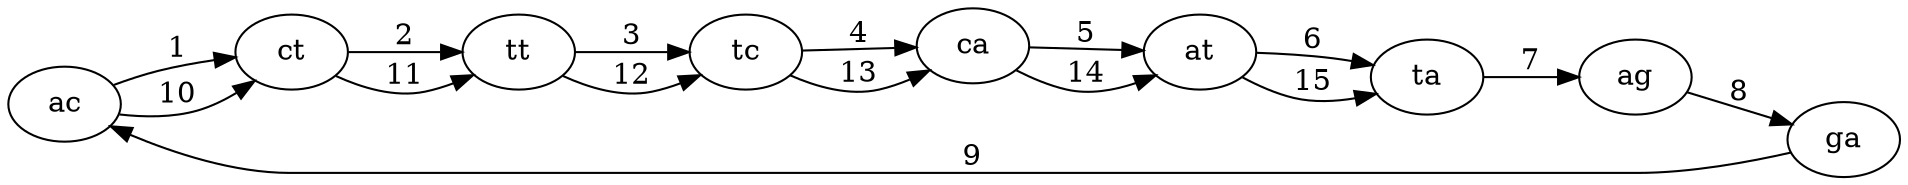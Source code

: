 digraph G
{
rankdir=LR
ac -> ct [color="black", label="1"];
ct -> tt [color="black", label="2"];
tt -> tc [color="black", label="3"];
tc -> ca [color="black", label="4"];
ca -> at [color="black", label="5"];
at -> ta [color="black", label="6"];
ta -> ag [color="black", label="7"];
ag -> ga [color="black", label="8"];
ga -> ac [color="black", label="9"];
ac -> ct [color="black", label="10"];
ct -> tt [color="black", label="11"];
tt -> tc [color="black", label="12"];
tc -> ca [color="black", label="13"];
ca -> at [color="black", label="14"];
at -> ta [color="black", label="15"];
}